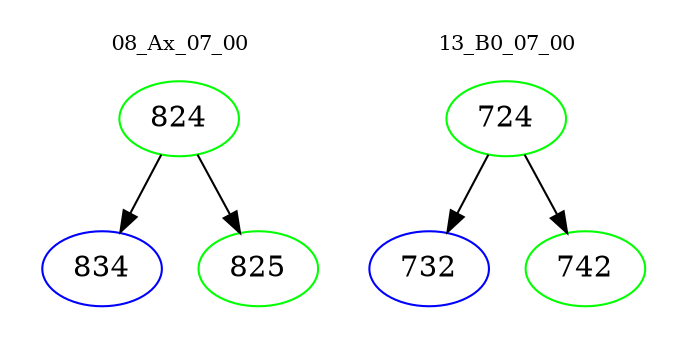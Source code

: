 digraph{
subgraph cluster_0 {
color = white
label = "08_Ax_07_00";
fontsize=10;
T0_824 [label="824", color="green"]
T0_824 -> T0_834 [color="black"]
T0_834 [label="834", color="blue"]
T0_824 -> T0_825 [color="black"]
T0_825 [label="825", color="green"]
}
subgraph cluster_1 {
color = white
label = "13_B0_07_00";
fontsize=10;
T1_724 [label="724", color="green"]
T1_724 -> T1_732 [color="black"]
T1_732 [label="732", color="blue"]
T1_724 -> T1_742 [color="black"]
T1_742 [label="742", color="green"]
}
}
